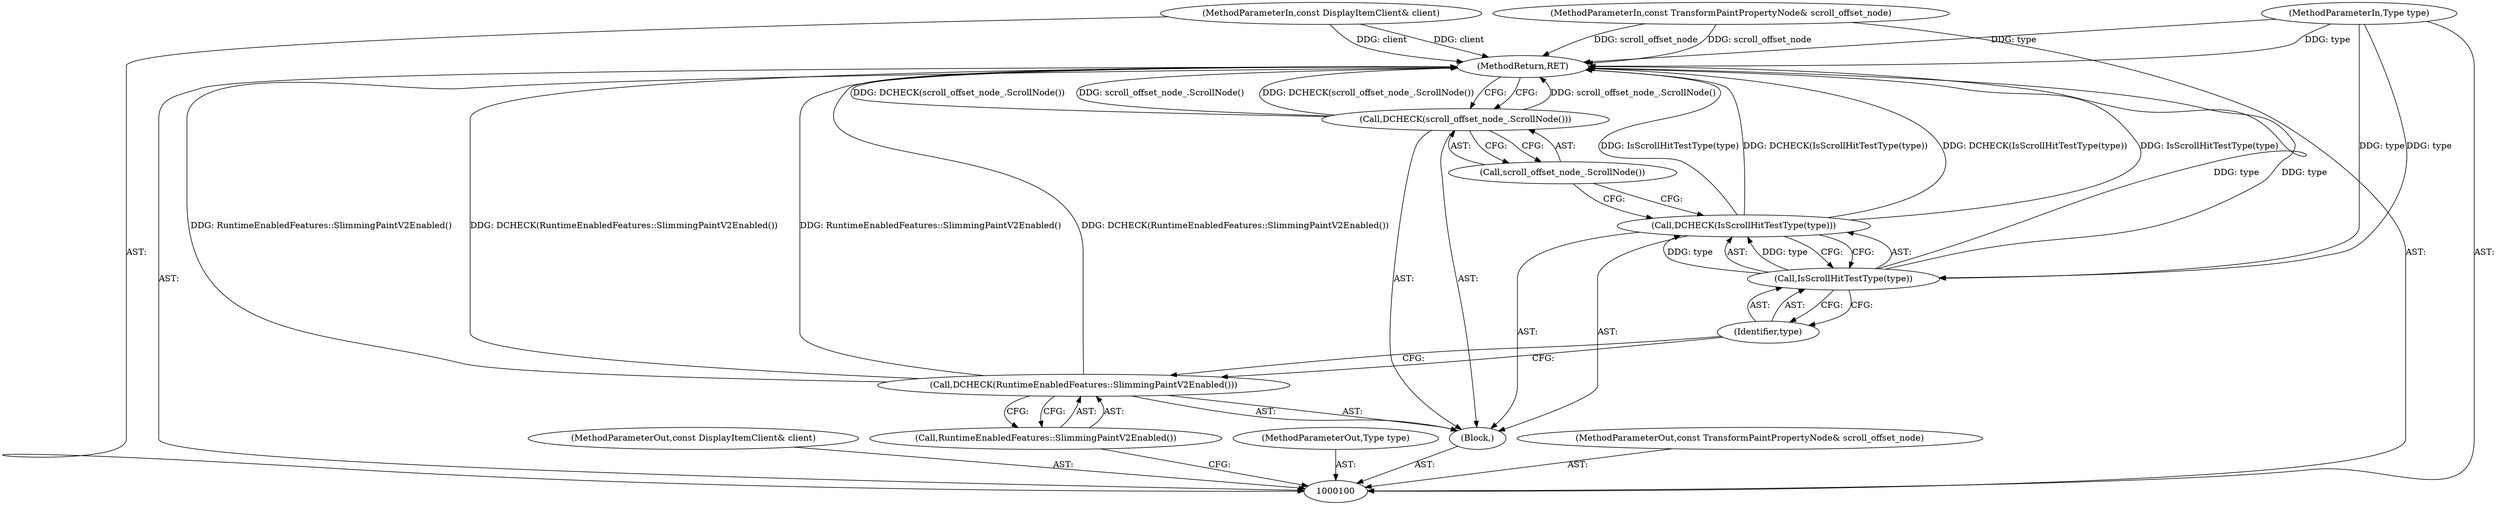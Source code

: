 digraph "0_Chrome_f911e11e7f6b5c0d6f5ee694a9871de6619889f7_51" {
"1000112" [label="(MethodReturn,RET)"];
"1000101" [label="(MethodParameterIn,const DisplayItemClient& client)"];
"1000133" [label="(MethodParameterOut,const DisplayItemClient& client)"];
"1000102" [label="(MethodParameterIn,Type type)"];
"1000134" [label="(MethodParameterOut,Type type)"];
"1000103" [label="(MethodParameterIn,const TransformPaintPropertyNode& scroll_offset_node)"];
"1000135" [label="(MethodParameterOut,const TransformPaintPropertyNode& scroll_offset_node)"];
"1000104" [label="(Block,)"];
"1000106" [label="(Call,RuntimeEnabledFeatures::SlimmingPaintV2Enabled())"];
"1000105" [label="(Call,DCHECK(RuntimeEnabledFeatures::SlimmingPaintV2Enabled()))"];
"1000108" [label="(Call,IsScrollHitTestType(type))"];
"1000107" [label="(Call,DCHECK(IsScrollHitTestType(type)))"];
"1000109" [label="(Identifier,type)"];
"1000110" [label="(Call,DCHECK(scroll_offset_node_.ScrollNode()))"];
"1000111" [label="(Call,scroll_offset_node_.ScrollNode())"];
"1000112" -> "1000100"  [label="AST: "];
"1000112" -> "1000110"  [label="CFG: "];
"1000107" -> "1000112"  [label="DDG: IsScrollHitTestType(type)"];
"1000107" -> "1000112"  [label="DDG: DCHECK(IsScrollHitTestType(type))"];
"1000105" -> "1000112"  [label="DDG: DCHECK(RuntimeEnabledFeatures::SlimmingPaintV2Enabled())"];
"1000105" -> "1000112"  [label="DDG: RuntimeEnabledFeatures::SlimmingPaintV2Enabled()"];
"1000103" -> "1000112"  [label="DDG: scroll_offset_node"];
"1000102" -> "1000112"  [label="DDG: type"];
"1000110" -> "1000112"  [label="DDG: scroll_offset_node_.ScrollNode()"];
"1000110" -> "1000112"  [label="DDG: DCHECK(scroll_offset_node_.ScrollNode())"];
"1000101" -> "1000112"  [label="DDG: client"];
"1000108" -> "1000112"  [label="DDG: type"];
"1000101" -> "1000100"  [label="AST: "];
"1000101" -> "1000112"  [label="DDG: client"];
"1000133" -> "1000100"  [label="AST: "];
"1000102" -> "1000100"  [label="AST: "];
"1000102" -> "1000112"  [label="DDG: type"];
"1000102" -> "1000108"  [label="DDG: type"];
"1000134" -> "1000100"  [label="AST: "];
"1000103" -> "1000100"  [label="AST: "];
"1000103" -> "1000112"  [label="DDG: scroll_offset_node"];
"1000135" -> "1000100"  [label="AST: "];
"1000104" -> "1000100"  [label="AST: "];
"1000105" -> "1000104"  [label="AST: "];
"1000107" -> "1000104"  [label="AST: "];
"1000110" -> "1000104"  [label="AST: "];
"1000106" -> "1000105"  [label="AST: "];
"1000106" -> "1000100"  [label="CFG: "];
"1000105" -> "1000106"  [label="CFG: "];
"1000105" -> "1000104"  [label="AST: "];
"1000105" -> "1000106"  [label="CFG: "];
"1000106" -> "1000105"  [label="AST: "];
"1000109" -> "1000105"  [label="CFG: "];
"1000105" -> "1000112"  [label="DDG: DCHECK(RuntimeEnabledFeatures::SlimmingPaintV2Enabled())"];
"1000105" -> "1000112"  [label="DDG: RuntimeEnabledFeatures::SlimmingPaintV2Enabled()"];
"1000108" -> "1000107"  [label="AST: "];
"1000108" -> "1000109"  [label="CFG: "];
"1000109" -> "1000108"  [label="AST: "];
"1000107" -> "1000108"  [label="CFG: "];
"1000108" -> "1000112"  [label="DDG: type"];
"1000108" -> "1000107"  [label="DDG: type"];
"1000102" -> "1000108"  [label="DDG: type"];
"1000107" -> "1000104"  [label="AST: "];
"1000107" -> "1000108"  [label="CFG: "];
"1000108" -> "1000107"  [label="AST: "];
"1000111" -> "1000107"  [label="CFG: "];
"1000107" -> "1000112"  [label="DDG: IsScrollHitTestType(type)"];
"1000107" -> "1000112"  [label="DDG: DCHECK(IsScrollHitTestType(type))"];
"1000108" -> "1000107"  [label="DDG: type"];
"1000109" -> "1000108"  [label="AST: "];
"1000109" -> "1000105"  [label="CFG: "];
"1000108" -> "1000109"  [label="CFG: "];
"1000110" -> "1000104"  [label="AST: "];
"1000110" -> "1000111"  [label="CFG: "];
"1000111" -> "1000110"  [label="AST: "];
"1000112" -> "1000110"  [label="CFG: "];
"1000110" -> "1000112"  [label="DDG: scroll_offset_node_.ScrollNode()"];
"1000110" -> "1000112"  [label="DDG: DCHECK(scroll_offset_node_.ScrollNode())"];
"1000111" -> "1000110"  [label="AST: "];
"1000111" -> "1000107"  [label="CFG: "];
"1000110" -> "1000111"  [label="CFG: "];
}
